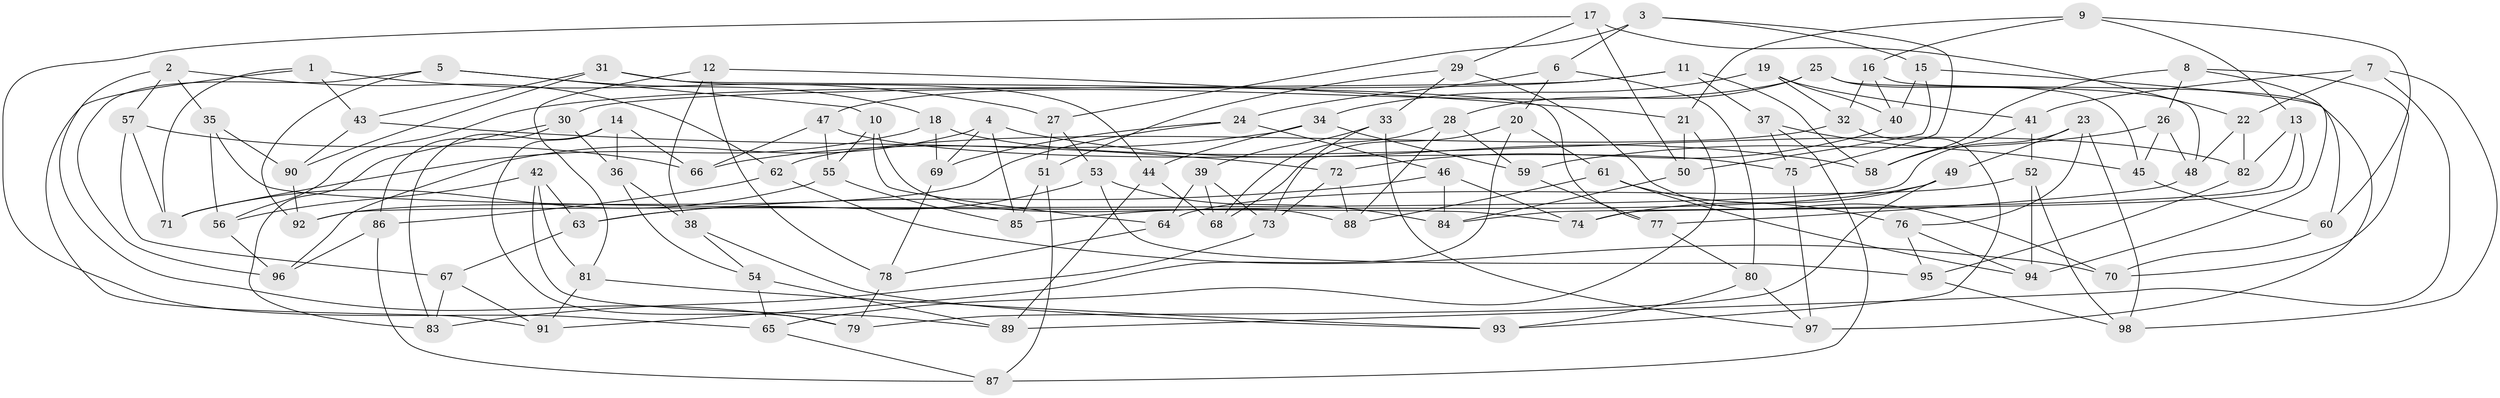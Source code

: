 // Generated by graph-tools (version 1.1) at 2025/16/03/09/25 04:16:19]
// undirected, 98 vertices, 196 edges
graph export_dot {
graph [start="1"]
  node [color=gray90,style=filled];
  1;
  2;
  3;
  4;
  5;
  6;
  7;
  8;
  9;
  10;
  11;
  12;
  13;
  14;
  15;
  16;
  17;
  18;
  19;
  20;
  21;
  22;
  23;
  24;
  25;
  26;
  27;
  28;
  29;
  30;
  31;
  32;
  33;
  34;
  35;
  36;
  37;
  38;
  39;
  40;
  41;
  42;
  43;
  44;
  45;
  46;
  47;
  48;
  49;
  50;
  51;
  52;
  53;
  54;
  55;
  56;
  57;
  58;
  59;
  60;
  61;
  62;
  63;
  64;
  65;
  66;
  67;
  68;
  69;
  70;
  71;
  72;
  73;
  74;
  75;
  76;
  77;
  78;
  79;
  80;
  81;
  82;
  83;
  84;
  85;
  86;
  87;
  88;
  89;
  90;
  91;
  92;
  93;
  94;
  95;
  96;
  97;
  98;
  1 -- 71;
  1 -- 43;
  1 -- 27;
  1 -- 91;
  2 -- 79;
  2 -- 57;
  2 -- 35;
  2 -- 62;
  3 -- 27;
  3 -- 15;
  3 -- 6;
  3 -- 75;
  4 -- 96;
  4 -- 58;
  4 -- 69;
  4 -- 85;
  5 -- 92;
  5 -- 18;
  5 -- 96;
  5 -- 10;
  6 -- 24;
  6 -- 80;
  6 -- 20;
  7 -- 41;
  7 -- 89;
  7 -- 22;
  7 -- 98;
  8 -- 26;
  8 -- 94;
  8 -- 70;
  8 -- 58;
  9 -- 21;
  9 -- 13;
  9 -- 16;
  9 -- 60;
  10 -- 64;
  10 -- 55;
  10 -- 88;
  11 -- 37;
  11 -- 56;
  11 -- 30;
  11 -- 58;
  12 -- 38;
  12 -- 21;
  12 -- 78;
  12 -- 81;
  13 -- 84;
  13 -- 74;
  13 -- 82;
  14 -- 36;
  14 -- 83;
  14 -- 79;
  14 -- 66;
  15 -- 40;
  15 -- 60;
  15 -- 50;
  16 -- 97;
  16 -- 40;
  16 -- 32;
  17 -- 65;
  17 -- 22;
  17 -- 29;
  17 -- 50;
  18 -- 69;
  18 -- 82;
  18 -- 71;
  19 -- 41;
  19 -- 40;
  19 -- 32;
  19 -- 34;
  20 -- 91;
  20 -- 68;
  20 -- 61;
  21 -- 65;
  21 -- 50;
  22 -- 82;
  22 -- 48;
  23 -- 98;
  23 -- 76;
  23 -- 92;
  23 -- 49;
  24 -- 69;
  24 -- 46;
  24 -- 92;
  25 -- 28;
  25 -- 47;
  25 -- 48;
  25 -- 45;
  26 -- 45;
  26 -- 48;
  26 -- 59;
  27 -- 51;
  27 -- 53;
  28 -- 68;
  28 -- 88;
  28 -- 59;
  29 -- 33;
  29 -- 51;
  29 -- 70;
  30 -- 36;
  30 -- 86;
  30 -- 83;
  31 -- 44;
  31 -- 90;
  31 -- 43;
  31 -- 77;
  32 -- 62;
  32 -- 93;
  33 -- 39;
  33 -- 97;
  33 -- 73;
  34 -- 44;
  34 -- 66;
  34 -- 59;
  35 -- 74;
  35 -- 90;
  35 -- 56;
  36 -- 38;
  36 -- 54;
  37 -- 45;
  37 -- 87;
  37 -- 75;
  38 -- 54;
  38 -- 93;
  39 -- 68;
  39 -- 64;
  39 -- 73;
  40 -- 72;
  41 -- 52;
  41 -- 58;
  42 -- 63;
  42 -- 89;
  42 -- 56;
  42 -- 81;
  43 -- 90;
  43 -- 72;
  44 -- 89;
  44 -- 68;
  45 -- 60;
  46 -- 84;
  46 -- 63;
  46 -- 74;
  47 -- 75;
  47 -- 55;
  47 -- 66;
  48 -- 77;
  49 -- 79;
  49 -- 74;
  49 -- 85;
  50 -- 84;
  51 -- 87;
  51 -- 85;
  52 -- 94;
  52 -- 98;
  52 -- 64;
  53 -- 63;
  53 -- 84;
  53 -- 95;
  54 -- 65;
  54 -- 89;
  55 -- 71;
  55 -- 85;
  56 -- 96;
  57 -- 67;
  57 -- 71;
  57 -- 66;
  59 -- 77;
  60 -- 70;
  61 -- 94;
  61 -- 76;
  61 -- 88;
  62 -- 70;
  62 -- 86;
  63 -- 67;
  64 -- 78;
  65 -- 87;
  67 -- 91;
  67 -- 83;
  69 -- 78;
  72 -- 88;
  72 -- 73;
  73 -- 83;
  75 -- 97;
  76 -- 94;
  76 -- 95;
  77 -- 80;
  78 -- 79;
  80 -- 97;
  80 -- 93;
  81 -- 91;
  81 -- 93;
  82 -- 95;
  86 -- 96;
  86 -- 87;
  90 -- 92;
  95 -- 98;
}
